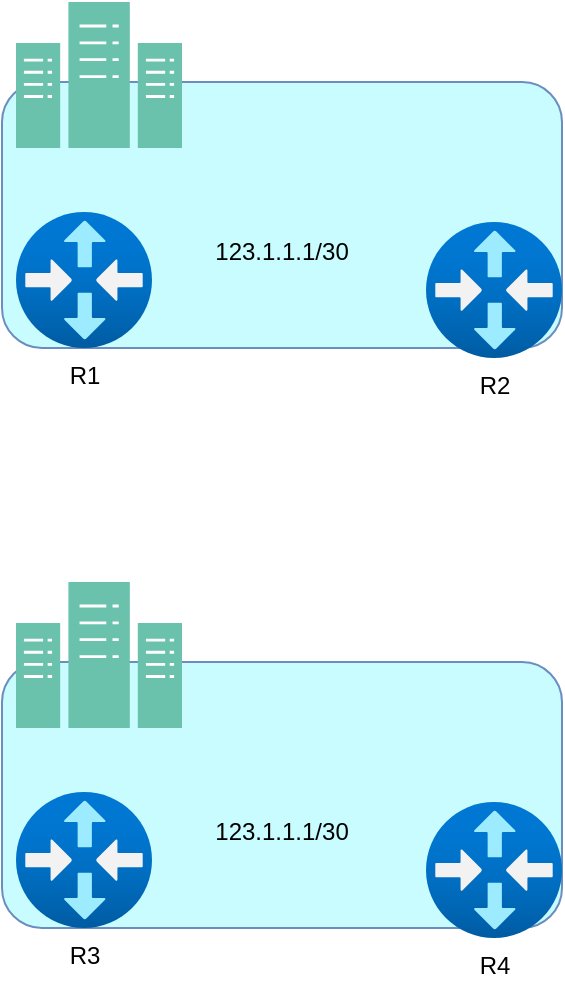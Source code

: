 <mxfile version="28.1.0">
  <diagram name="Page-1" id="cP-OJsohKqDCaiqapGPR">
    <mxGraphModel dx="1426" dy="777" grid="1" gridSize="10" guides="1" tooltips="1" connect="1" arrows="1" fold="1" page="1" pageScale="1" pageWidth="850" pageHeight="1100" math="0" shadow="0">
      <root>
        <mxCell id="0" />
        <mxCell id="1" parent="0" />
        <mxCell id="uU-tdq5WraORiFn74uMR-3" value="" style="rounded=1;whiteSpace=wrap;html=1;fillColor=#C8FCFF;strokeColor=#6c8ebf;" vertex="1" parent="1">
          <mxGeometry x="277" y="240" width="280" height="133" as="geometry" />
        </mxCell>
        <mxCell id="uU-tdq5WraORiFn74uMR-7" value="&lt;span style=&quot;text-wrap-mode: wrap;&quot;&gt;R1&lt;/span&gt;" style="image;aspect=fixed;html=1;points=[];align=center;fontSize=12;image=img/lib/azure2/networking/Virtual_Router.svg;fontColor=light-dark(#000000,#000000);labelBackgroundColor=light-dark(#FFFFFF,#FBFBFB);" vertex="1" parent="1">
          <mxGeometry x="284" y="305" width="68" height="68" as="geometry" />
        </mxCell>
        <mxCell id="uU-tdq5WraORiFn74uMR-9" value="&lt;span style=&quot;text-wrap-mode: wrap;&quot;&gt;R2&lt;/span&gt;&lt;br style=&quot;text-wrap-mode: wrap;&quot;&gt;" style="image;aspect=fixed;html=1;points=[];align=center;fontSize=12;image=img/lib/azure2/networking/Virtual_Router.svg;fontColor=light-dark(#000000,#000000);labelBackgroundColor=none;" vertex="1" parent="1">
          <mxGeometry x="489" y="310" width="68" height="68" as="geometry" />
        </mxCell>
        <mxCell id="uU-tdq5WraORiFn74uMR-13" value="" style="sketch=0;pointerEvents=1;shadow=0;dashed=0;html=1;strokeColor=#82b366;fillColor=#6AC2AD;labelPosition=center;verticalLabelPosition=bottom;verticalAlign=top;align=center;outlineConnect=0;shape=mxgraph.veeam2.datacenter;" vertex="1" parent="1">
          <mxGeometry x="284" y="200" width="83" height="73" as="geometry" />
        </mxCell>
        <mxCell id="uU-tdq5WraORiFn74uMR-16" value="123.1.1.1/30" style="text;html=1;align=center;verticalAlign=middle;whiteSpace=wrap;rounded=0;" vertex="1" parent="1">
          <mxGeometry x="387" y="310" width="60" height="30" as="geometry" />
        </mxCell>
        <mxCell id="uU-tdq5WraORiFn74uMR-24" value="" style="rounded=1;whiteSpace=wrap;html=1;fillColor=#C8FCFF;strokeColor=#6c8ebf;" vertex="1" parent="1">
          <mxGeometry x="277" y="530" width="280" height="133" as="geometry" />
        </mxCell>
        <mxCell id="uU-tdq5WraORiFn74uMR-25" value="&lt;span style=&quot;text-wrap-mode: wrap;&quot;&gt;R3&lt;/span&gt;" style="image;aspect=fixed;html=1;points=[];align=center;fontSize=12;image=img/lib/azure2/networking/Virtual_Router.svg;fontColor=light-dark(#000000,#000000);labelBackgroundColor=light-dark(#FFFFFF,#FBFBFB);" vertex="1" parent="1">
          <mxGeometry x="284" y="595" width="68" height="68" as="geometry" />
        </mxCell>
        <mxCell id="uU-tdq5WraORiFn74uMR-26" value="&lt;span style=&quot;text-wrap-mode: wrap;&quot;&gt;R4&lt;/span&gt;" style="image;aspect=fixed;html=1;points=[];align=center;fontSize=12;image=img/lib/azure2/networking/Virtual_Router.svg;fontColor=light-dark(#000000,#000000);labelBackgroundColor=none;" vertex="1" parent="1">
          <mxGeometry x="489" y="600" width="68" height="68" as="geometry" />
        </mxCell>
        <mxCell id="uU-tdq5WraORiFn74uMR-27" value="" style="sketch=0;pointerEvents=1;shadow=0;dashed=0;html=1;strokeColor=#82b366;fillColor=#6AC2AD;labelPosition=center;verticalLabelPosition=bottom;verticalAlign=top;align=center;outlineConnect=0;shape=mxgraph.veeam2.datacenter;" vertex="1" parent="1">
          <mxGeometry x="284" y="490" width="83" height="73" as="geometry" />
        </mxCell>
        <mxCell id="uU-tdq5WraORiFn74uMR-28" value="123.1.1.1/30" style="text;html=1;align=center;verticalAlign=middle;whiteSpace=wrap;rounded=0;" vertex="1" parent="1">
          <mxGeometry x="387" y="600" width="60" height="30" as="geometry" />
        </mxCell>
      </root>
    </mxGraphModel>
  </diagram>
</mxfile>
